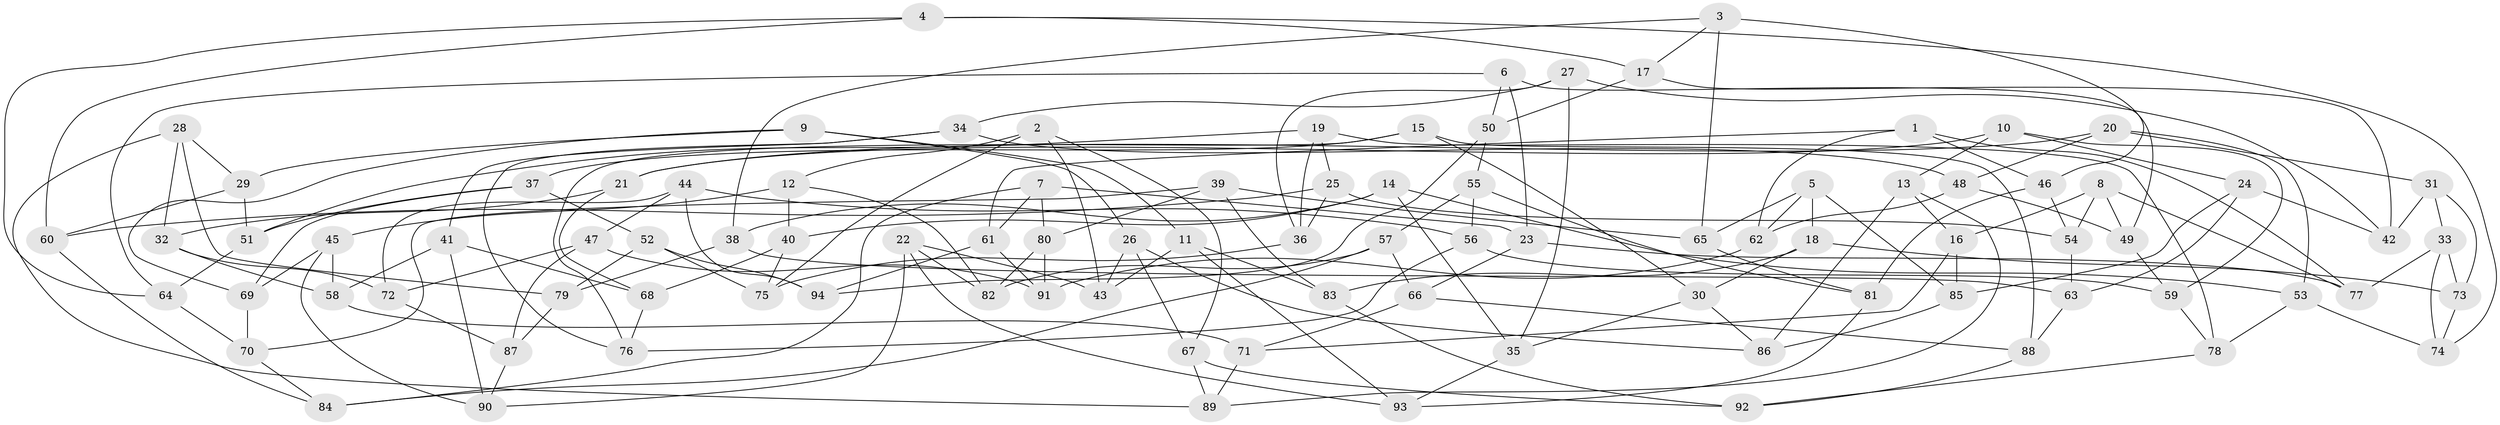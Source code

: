 // coarse degree distribution, {6: 0.4307692307692308, 4: 0.5384615384615384, 5: 0.015384615384615385, 3: 0.015384615384615385}
// Generated by graph-tools (version 1.1) at 2025/24/03/03/25 07:24:26]
// undirected, 94 vertices, 188 edges
graph export_dot {
graph [start="1"]
  node [color=gray90,style=filled];
  1;
  2;
  3;
  4;
  5;
  6;
  7;
  8;
  9;
  10;
  11;
  12;
  13;
  14;
  15;
  16;
  17;
  18;
  19;
  20;
  21;
  22;
  23;
  24;
  25;
  26;
  27;
  28;
  29;
  30;
  31;
  32;
  33;
  34;
  35;
  36;
  37;
  38;
  39;
  40;
  41;
  42;
  43;
  44;
  45;
  46;
  47;
  48;
  49;
  50;
  51;
  52;
  53;
  54;
  55;
  56;
  57;
  58;
  59;
  60;
  61;
  62;
  63;
  64;
  65;
  66;
  67;
  68;
  69;
  70;
  71;
  72;
  73;
  74;
  75;
  76;
  77;
  78;
  79;
  80;
  81;
  82;
  83;
  84;
  85;
  86;
  87;
  88;
  89;
  90;
  91;
  92;
  93;
  94;
  1 -- 77;
  1 -- 46;
  1 -- 61;
  1 -- 62;
  2 -- 12;
  2 -- 43;
  2 -- 67;
  2 -- 75;
  3 -- 46;
  3 -- 65;
  3 -- 17;
  3 -- 38;
  4 -- 64;
  4 -- 74;
  4 -- 17;
  4 -- 60;
  5 -- 18;
  5 -- 62;
  5 -- 65;
  5 -- 85;
  6 -- 50;
  6 -- 23;
  6 -- 64;
  6 -- 49;
  7 -- 84;
  7 -- 80;
  7 -- 61;
  7 -- 23;
  8 -- 16;
  8 -- 49;
  8 -- 54;
  8 -- 77;
  9 -- 69;
  9 -- 26;
  9 -- 11;
  9 -- 29;
  10 -- 13;
  10 -- 59;
  10 -- 24;
  10 -- 21;
  11 -- 43;
  11 -- 83;
  11 -- 93;
  12 -- 40;
  12 -- 82;
  12 -- 45;
  13 -- 16;
  13 -- 86;
  13 -- 89;
  14 -- 53;
  14 -- 35;
  14 -- 40;
  14 -- 38;
  15 -- 76;
  15 -- 88;
  15 -- 30;
  15 -- 37;
  16 -- 85;
  16 -- 71;
  17 -- 50;
  17 -- 42;
  18 -- 73;
  18 -- 83;
  18 -- 30;
  19 -- 51;
  19 -- 25;
  19 -- 78;
  19 -- 36;
  20 -- 21;
  20 -- 53;
  20 -- 31;
  20 -- 48;
  21 -- 32;
  21 -- 68;
  22 -- 43;
  22 -- 90;
  22 -- 82;
  22 -- 93;
  23 -- 77;
  23 -- 66;
  24 -- 85;
  24 -- 63;
  24 -- 42;
  25 -- 54;
  25 -- 60;
  25 -- 36;
  26 -- 67;
  26 -- 43;
  26 -- 86;
  27 -- 34;
  27 -- 42;
  27 -- 36;
  27 -- 35;
  28 -- 29;
  28 -- 79;
  28 -- 32;
  28 -- 89;
  29 -- 51;
  29 -- 60;
  30 -- 86;
  30 -- 35;
  31 -- 73;
  31 -- 42;
  31 -- 33;
  32 -- 58;
  32 -- 72;
  33 -- 73;
  33 -- 74;
  33 -- 77;
  34 -- 76;
  34 -- 41;
  34 -- 48;
  35 -- 93;
  36 -- 75;
  37 -- 51;
  37 -- 52;
  37 -- 69;
  38 -- 63;
  38 -- 79;
  39 -- 80;
  39 -- 83;
  39 -- 70;
  39 -- 65;
  40 -- 68;
  40 -- 75;
  41 -- 68;
  41 -- 90;
  41 -- 58;
  44 -- 47;
  44 -- 56;
  44 -- 94;
  44 -- 72;
  45 -- 90;
  45 -- 69;
  45 -- 58;
  46 -- 54;
  46 -- 81;
  47 -- 91;
  47 -- 87;
  47 -- 72;
  48 -- 62;
  48 -- 49;
  49 -- 59;
  50 -- 94;
  50 -- 55;
  51 -- 64;
  52 -- 94;
  52 -- 75;
  52 -- 79;
  53 -- 74;
  53 -- 78;
  54 -- 63;
  55 -- 57;
  55 -- 81;
  55 -- 56;
  56 -- 76;
  56 -- 59;
  57 -- 84;
  57 -- 66;
  57 -- 82;
  58 -- 71;
  59 -- 78;
  60 -- 84;
  61 -- 94;
  61 -- 91;
  62 -- 91;
  63 -- 88;
  64 -- 70;
  65 -- 81;
  66 -- 88;
  66 -- 71;
  67 -- 89;
  67 -- 92;
  68 -- 76;
  69 -- 70;
  70 -- 84;
  71 -- 89;
  72 -- 87;
  73 -- 74;
  78 -- 92;
  79 -- 87;
  80 -- 82;
  80 -- 91;
  81 -- 93;
  83 -- 92;
  85 -- 86;
  87 -- 90;
  88 -- 92;
}
